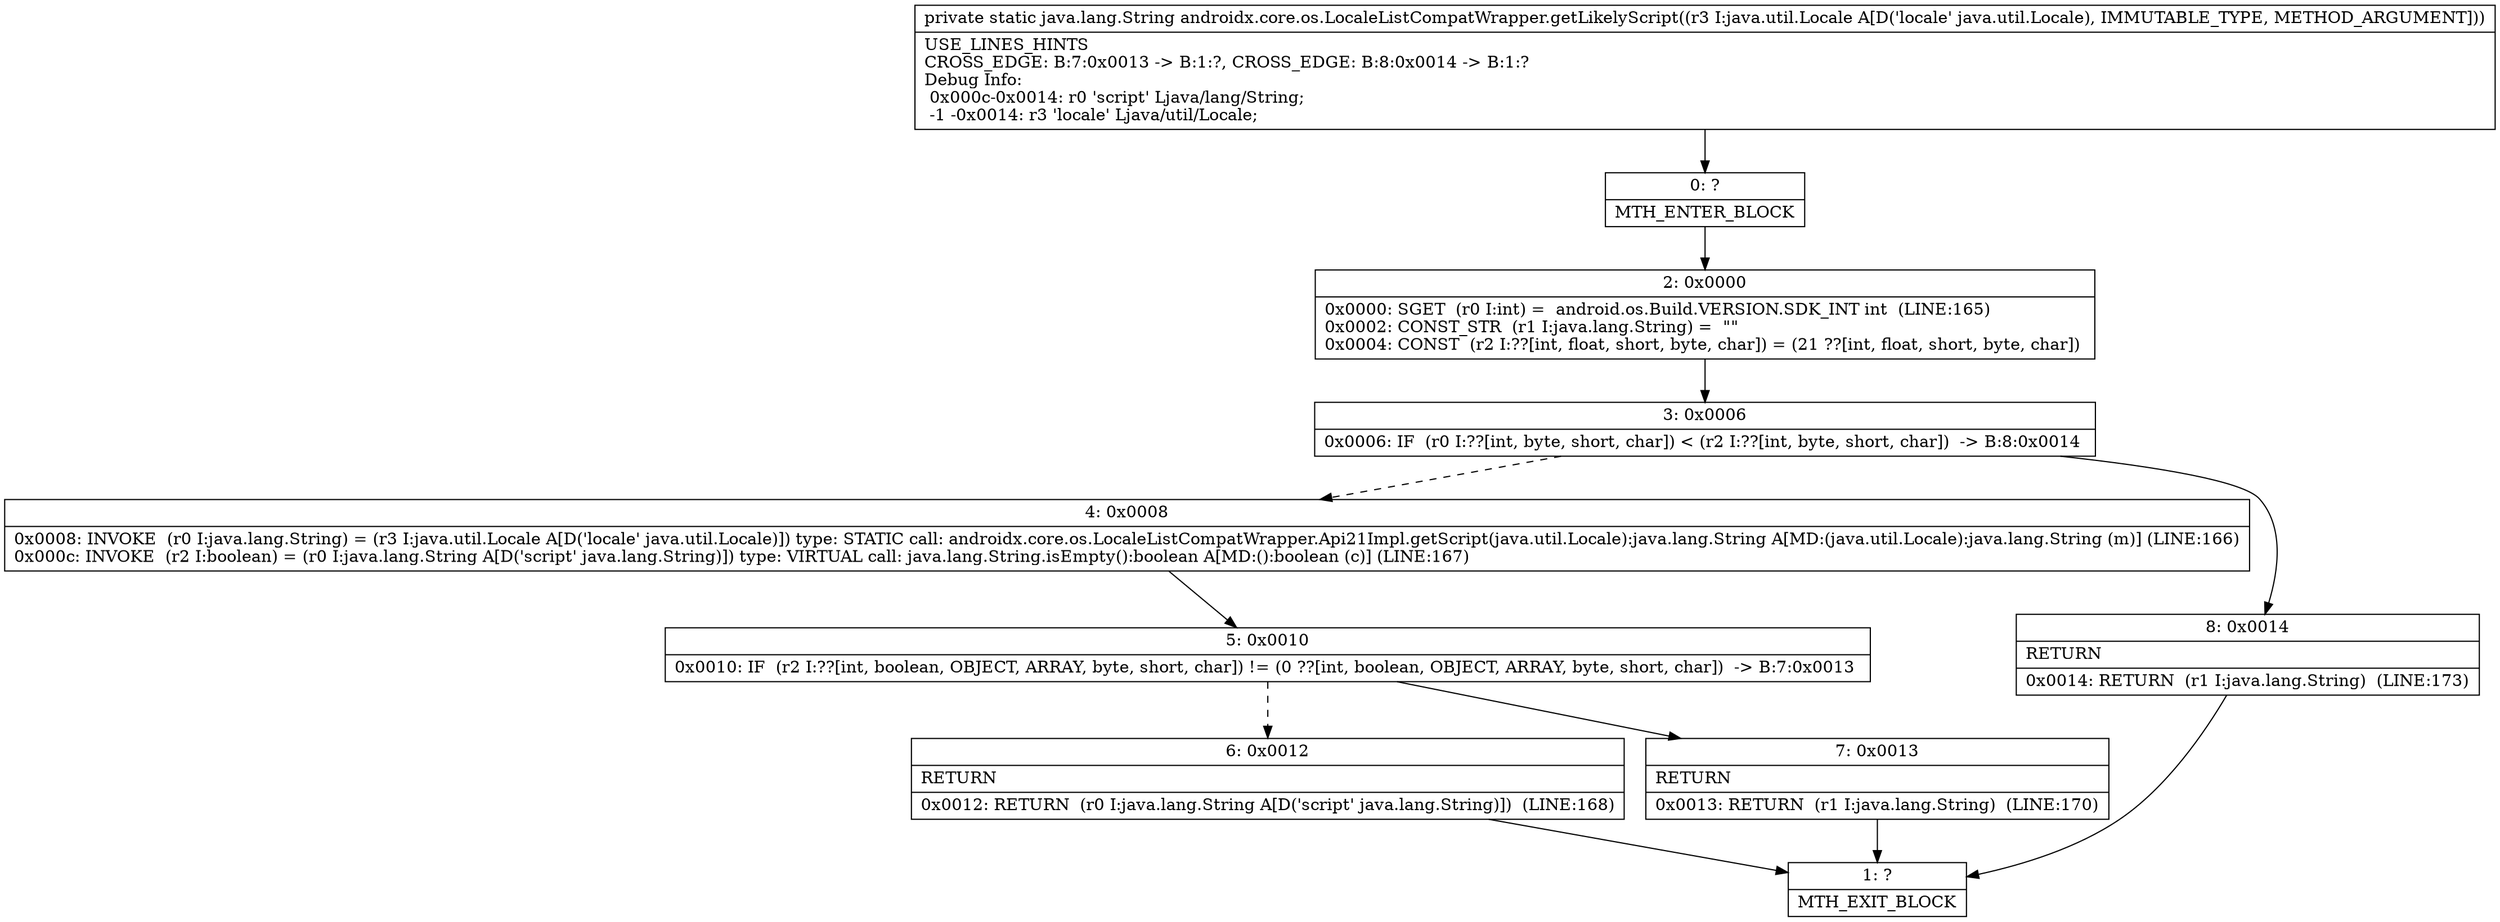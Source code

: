 digraph "CFG forandroidx.core.os.LocaleListCompatWrapper.getLikelyScript(Ljava\/util\/Locale;)Ljava\/lang\/String;" {
Node_0 [shape=record,label="{0\:\ ?|MTH_ENTER_BLOCK\l}"];
Node_2 [shape=record,label="{2\:\ 0x0000|0x0000: SGET  (r0 I:int) =  android.os.Build.VERSION.SDK_INT int  (LINE:165)\l0x0002: CONST_STR  (r1 I:java.lang.String) =  \"\" \l0x0004: CONST  (r2 I:??[int, float, short, byte, char]) = (21 ??[int, float, short, byte, char]) \l}"];
Node_3 [shape=record,label="{3\:\ 0x0006|0x0006: IF  (r0 I:??[int, byte, short, char]) \< (r2 I:??[int, byte, short, char])  \-\> B:8:0x0014 \l}"];
Node_4 [shape=record,label="{4\:\ 0x0008|0x0008: INVOKE  (r0 I:java.lang.String) = (r3 I:java.util.Locale A[D('locale' java.util.Locale)]) type: STATIC call: androidx.core.os.LocaleListCompatWrapper.Api21Impl.getScript(java.util.Locale):java.lang.String A[MD:(java.util.Locale):java.lang.String (m)] (LINE:166)\l0x000c: INVOKE  (r2 I:boolean) = (r0 I:java.lang.String A[D('script' java.lang.String)]) type: VIRTUAL call: java.lang.String.isEmpty():boolean A[MD:():boolean (c)] (LINE:167)\l}"];
Node_5 [shape=record,label="{5\:\ 0x0010|0x0010: IF  (r2 I:??[int, boolean, OBJECT, ARRAY, byte, short, char]) != (0 ??[int, boolean, OBJECT, ARRAY, byte, short, char])  \-\> B:7:0x0013 \l}"];
Node_6 [shape=record,label="{6\:\ 0x0012|RETURN\l|0x0012: RETURN  (r0 I:java.lang.String A[D('script' java.lang.String)])  (LINE:168)\l}"];
Node_1 [shape=record,label="{1\:\ ?|MTH_EXIT_BLOCK\l}"];
Node_7 [shape=record,label="{7\:\ 0x0013|RETURN\l|0x0013: RETURN  (r1 I:java.lang.String)  (LINE:170)\l}"];
Node_8 [shape=record,label="{8\:\ 0x0014|RETURN\l|0x0014: RETURN  (r1 I:java.lang.String)  (LINE:173)\l}"];
MethodNode[shape=record,label="{private static java.lang.String androidx.core.os.LocaleListCompatWrapper.getLikelyScript((r3 I:java.util.Locale A[D('locale' java.util.Locale), IMMUTABLE_TYPE, METHOD_ARGUMENT]))  | USE_LINES_HINTS\lCROSS_EDGE: B:7:0x0013 \-\> B:1:?, CROSS_EDGE: B:8:0x0014 \-\> B:1:?\lDebug Info:\l  0x000c\-0x0014: r0 'script' Ljava\/lang\/String;\l  \-1 \-0x0014: r3 'locale' Ljava\/util\/Locale;\l}"];
MethodNode -> Node_0;Node_0 -> Node_2;
Node_2 -> Node_3;
Node_3 -> Node_4[style=dashed];
Node_3 -> Node_8;
Node_4 -> Node_5;
Node_5 -> Node_6[style=dashed];
Node_5 -> Node_7;
Node_6 -> Node_1;
Node_7 -> Node_1;
Node_8 -> Node_1;
}

